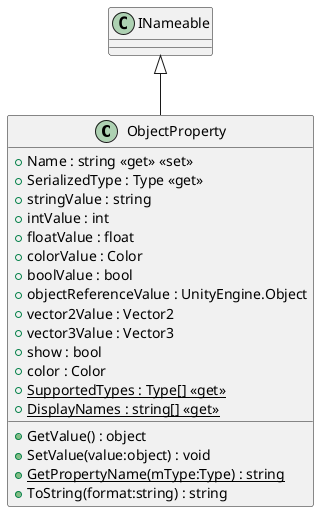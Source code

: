 @startuml
class ObjectProperty {
    + Name : string <<get>> <<set>>
    + SerializedType : Type <<get>>
    + stringValue : string
    + intValue : int
    + floatValue : float
    + colorValue : Color
    + boolValue : bool
    + objectReferenceValue : UnityEngine.Object
    + vector2Value : Vector2
    + vector3Value : Vector3
    + show : bool
    + color : Color
    + GetValue() : object
    + SetValue(value:object) : void
    + {static} GetPropertyName(mType:Type) : string
    + ToString(format:string) : string
    + {static} SupportedTypes : Type[] <<get>>
    + {static} DisplayNames : string[] <<get>>
}
INameable <|-- ObjectProperty
@enduml
